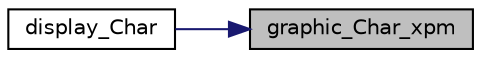 digraph "graphic_Char_xpm"
{
 // INTERACTIVE_SVG=YES
 // LATEX_PDF_SIZE
  edge [fontname="Helvetica",fontsize="10",labelfontname="Helvetica",labelfontsize="10"];
  node [fontname="Helvetica",fontsize="10",shape=record];
  rankdir="RL";
  Node1 [label="graphic_Char_xpm",height=0.2,width=0.4,color="black", fillcolor="grey75", style="filled", fontcolor="black",tooltip=" "];
  Node1 -> Node2 [dir="back",color="midnightblue",fontsize="10",style="solid",fontname="Helvetica"];
  Node2 [label="display_Char",height=0.2,width=0.4,color="black", fillcolor="white", style="filled",URL="$_chars_8c.html#a07b86e1a6e12c9c2e5455a42af7ad23f",tooltip=" "];
}
